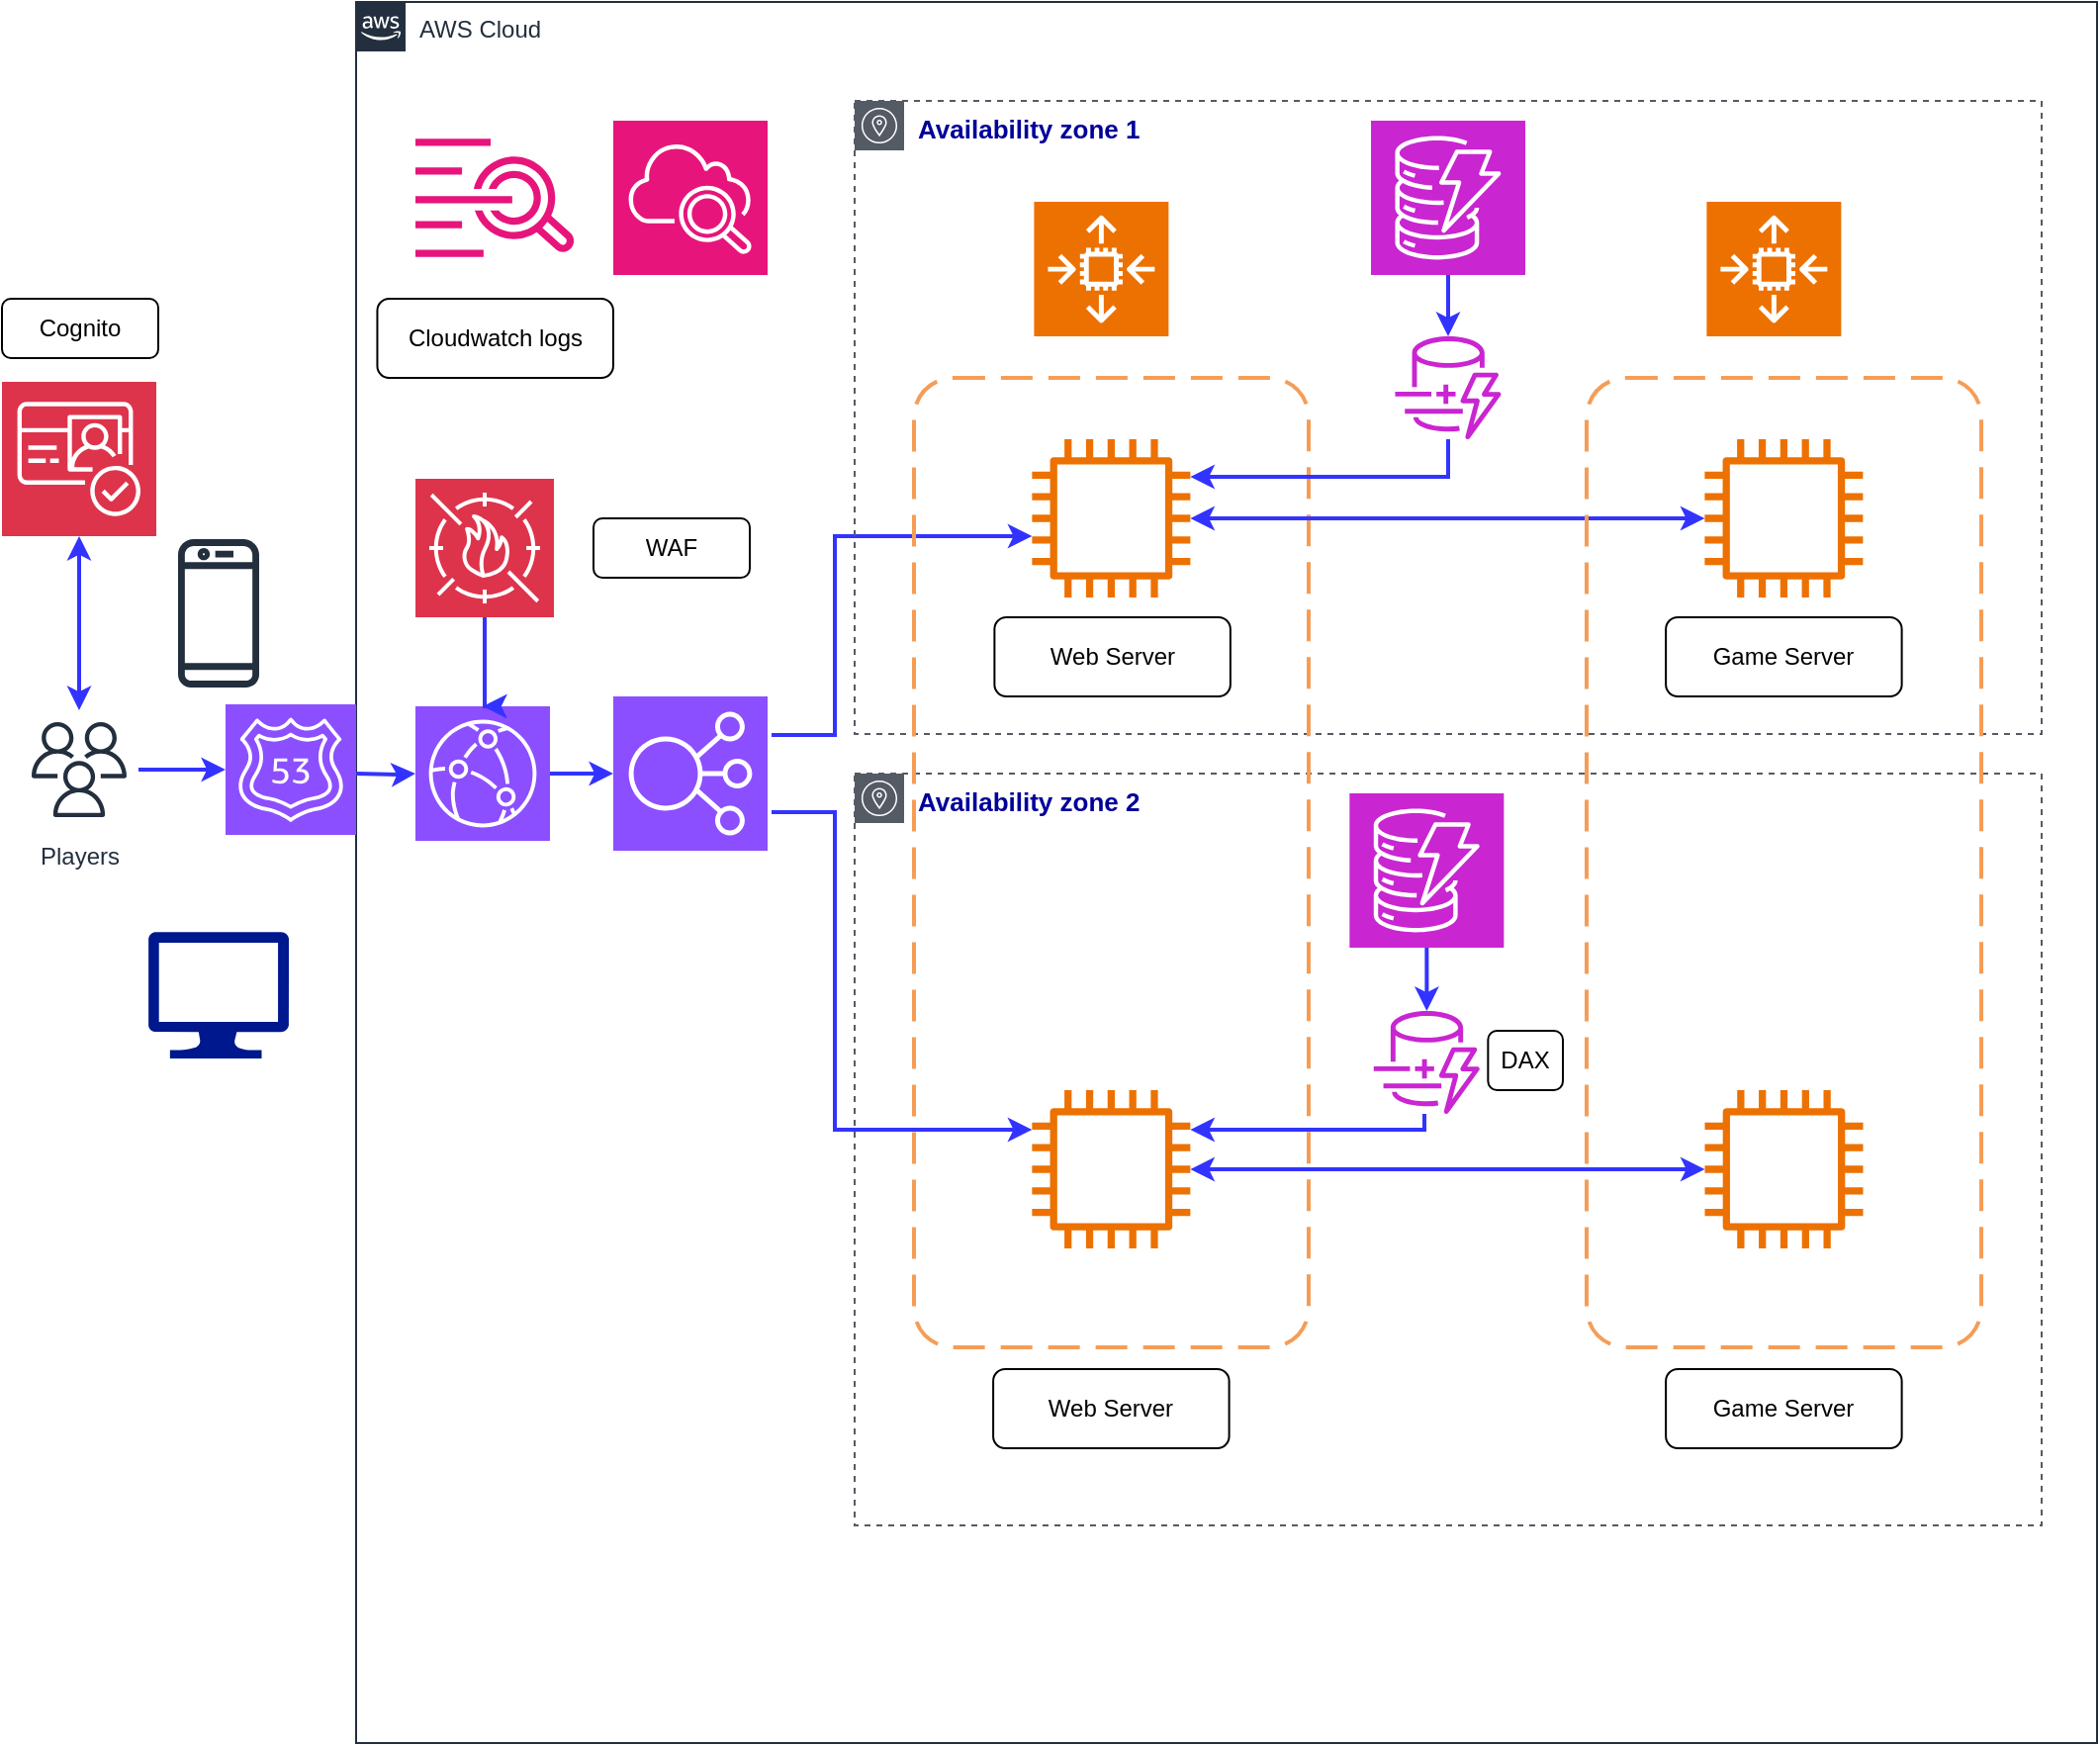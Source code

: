 <mxfile version="22.1.8" type="github">
  <diagram name="Page-1" id="d0QBPmn3JqpIGUC00Diu">
    <mxGraphModel dx="2049" dy="2768" grid="1" gridSize="10" guides="1" tooltips="1" connect="1" arrows="1" fold="1" page="1" pageScale="1" pageWidth="1169" pageHeight="1654" math="0" shadow="0">
      <root>
        <mxCell id="0" />
        <mxCell id="1" parent="0" />
        <mxCell id="wB-Hq6-462Kky3SHtKy7-2" value="AWS Cloud" style="points=[[0,0],[0.25,0],[0.5,0],[0.75,0],[1,0],[1,0.25],[1,0.5],[1,0.75],[1,1],[0.75,1],[0.5,1],[0.25,1],[0,1],[0,0.75],[0,0.5],[0,0.25]];outlineConnect=0;gradientColor=none;html=1;whiteSpace=wrap;fontSize=12;fontStyle=0;container=1;pointerEvents=0;collapsible=0;recursiveResize=0;shape=mxgraph.aws4.group;grIcon=mxgraph.aws4.group_aws_cloud_alt;strokeColor=#232F3E;fillColor=none;verticalAlign=top;align=left;spacingLeft=30;fontColor=#232F3E;dashed=0;" parent="1" vertex="1">
          <mxGeometry x="200" y="-600" width="880" height="880" as="geometry" />
        </mxCell>
        <mxCell id="qJTPOWWO7ZOpzd0XANFb-11" style="edgeStyle=orthogonalEdgeStyle;rounded=0;orthogonalLoop=1;jettySize=auto;html=1;exitX=1;exitY=0.25;exitDx=0;exitDy=0;exitPerimeter=0;strokeWidth=2;strokeColor=#3333FF;" edge="1" parent="wB-Hq6-462Kky3SHtKy7-2" target="qJTPOWWO7ZOpzd0XANFb-4">
          <mxGeometry relative="1" as="geometry">
            <mxPoint x="210" y="370.5" as="sourcePoint" />
            <Array as="points">
              <mxPoint x="242" y="371" />
              <mxPoint x="242" y="270" />
            </Array>
          </mxGeometry>
        </mxCell>
        <mxCell id="qJTPOWWO7ZOpzd0XANFb-12" style="edgeStyle=orthogonalEdgeStyle;rounded=0;orthogonalLoop=1;jettySize=auto;html=1;exitX=1;exitY=0.75;exitDx=0;exitDy=0;exitPerimeter=0;strokeWidth=2;strokeColor=#3333FF;" edge="1" parent="wB-Hq6-462Kky3SHtKy7-2" target="qJTPOWWO7ZOpzd0XANFb-6">
          <mxGeometry relative="1" as="geometry">
            <mxPoint x="210" y="409.5" as="sourcePoint" />
            <Array as="points">
              <mxPoint x="242" y="410" />
              <mxPoint x="242" y="570" />
            </Array>
          </mxGeometry>
        </mxCell>
        <mxCell id="wB-Hq6-462Kky3SHtKy7-10" value="" style="sketch=0;points=[[0,0,0],[0.25,0,0],[0.5,0,0],[0.75,0,0],[1,0,0],[0,1,0],[0.25,1,0],[0.5,1,0],[0.75,1,0],[1,1,0],[0,0.25,0],[0,0.5,0],[0,0.75,0],[1,0.25,0],[1,0.5,0],[1,0.75,0]];outlineConnect=0;fontColor=#232F3E;fillColor=#8C4FFF;strokeColor=#ffffff;dashed=0;verticalLabelPosition=bottom;verticalAlign=top;align=center;html=1;fontSize=12;fontStyle=0;aspect=fixed;shape=mxgraph.aws4.resourceIcon;resIcon=mxgraph.aws4.elastic_load_balancing;" parent="wB-Hq6-462Kky3SHtKy7-2" vertex="1">
          <mxGeometry x="130" y="351" width="78" height="78" as="geometry" />
        </mxCell>
        <mxCell id="wB-Hq6-462Kky3SHtKy7-12" value="&lt;b&gt;&lt;font color=&quot;#000099&quot; style=&quot;font-size: 13px;&quot;&gt;Availability zone 2&lt;/font&gt;&lt;/b&gt;" style="sketch=0;outlineConnect=0;gradientColor=none;html=1;whiteSpace=wrap;fontSize=12;fontStyle=0;shape=mxgraph.aws4.group;grIcon=mxgraph.aws4.group_availability_zone;strokeColor=#545B64;fillColor=none;verticalAlign=top;align=left;spacingLeft=30;fontColor=#545B64;dashed=1;" parent="wB-Hq6-462Kky3SHtKy7-2" vertex="1">
          <mxGeometry x="252" y="390" width="600" height="380" as="geometry" />
        </mxCell>
        <mxCell id="wB-Hq6-462Kky3SHtKy7-13" value="&lt;b&gt;&lt;font color=&quot;#000099&quot; style=&quot;font-size: 13px;&quot;&gt;Availability zone 1&lt;/font&gt;&lt;/b&gt;" style="sketch=0;outlineConnect=0;gradientColor=none;html=1;whiteSpace=wrap;fontSize=12;fontStyle=0;shape=mxgraph.aws4.group;grIcon=mxgraph.aws4.group_availability_zone;strokeColor=#545B64;fillColor=none;verticalAlign=top;align=left;spacingLeft=30;fontColor=#545B64;dashed=1;" parent="wB-Hq6-462Kky3SHtKy7-2" vertex="1">
          <mxGeometry x="252" y="50" width="600" height="320" as="geometry" />
        </mxCell>
        <mxCell id="qJTPOWWO7ZOpzd0XANFb-1" value="" style="rounded=1;arcSize=10;dashed=1;strokeColor=#F59D56;fillColor=none;gradientColor=none;dashPattern=8 4;strokeWidth=2;" vertex="1" parent="wB-Hq6-462Kky3SHtKy7-2">
          <mxGeometry x="282" y="190" width="199.5" height="490" as="geometry" />
        </mxCell>
        <mxCell id="qJTPOWWO7ZOpzd0XANFb-2" value="" style="sketch=0;points=[[0,0,0],[0.25,0,0],[0.5,0,0],[0.75,0,0],[1,0,0],[0,1,0],[0.25,1,0],[0.5,1,0],[0.75,1,0],[1,1,0],[0,0.25,0],[0,0.5,0],[0,0.75,0],[1,0.25,0],[1,0.5,0],[1,0.75,0]];outlineConnect=0;fontColor=#232F3E;fillColor=#ED7100;strokeColor=#ffffff;dashed=0;verticalLabelPosition=bottom;verticalAlign=top;align=center;html=1;fontSize=12;fontStyle=0;aspect=fixed;shape=mxgraph.aws4.resourceIcon;resIcon=mxgraph.aws4.auto_scaling2;" vertex="1" parent="wB-Hq6-462Kky3SHtKy7-2">
          <mxGeometry x="342.69" y="101" width="68" height="68" as="geometry" />
        </mxCell>
        <mxCell id="qJTPOWWO7ZOpzd0XANFb-18" style="edgeStyle=orthogonalEdgeStyle;rounded=0;orthogonalLoop=1;jettySize=auto;html=1;startArrow=classic;startFill=1;strokeWidth=2;strokeColor=#3333FF;" edge="1" parent="wB-Hq6-462Kky3SHtKy7-2" source="qJTPOWWO7ZOpzd0XANFb-4" target="qJTPOWWO7ZOpzd0XANFb-9">
          <mxGeometry relative="1" as="geometry" />
        </mxCell>
        <mxCell id="qJTPOWWO7ZOpzd0XANFb-4" value="" style="sketch=0;outlineConnect=0;fontColor=#232F3E;gradientColor=none;fillColor=#ED7100;strokeColor=none;dashed=0;verticalLabelPosition=bottom;verticalAlign=top;align=center;html=1;fontSize=12;fontStyle=0;aspect=fixed;pointerEvents=1;shape=mxgraph.aws4.instance2;" vertex="1" parent="wB-Hq6-462Kky3SHtKy7-2">
          <mxGeometry x="341.69" y="221" width="80" height="80" as="geometry" />
        </mxCell>
        <mxCell id="qJTPOWWO7ZOpzd0XANFb-19" style="edgeStyle=orthogonalEdgeStyle;rounded=0;orthogonalLoop=1;jettySize=auto;html=1;startArrow=classic;startFill=1;strokeColor=#3333FF;strokeWidth=2;" edge="1" parent="wB-Hq6-462Kky3SHtKy7-2" source="qJTPOWWO7ZOpzd0XANFb-6" target="qJTPOWWO7ZOpzd0XANFb-10">
          <mxGeometry relative="1" as="geometry" />
        </mxCell>
        <mxCell id="qJTPOWWO7ZOpzd0XANFb-6" value="" style="sketch=0;outlineConnect=0;fontColor=#232F3E;gradientColor=none;fillColor=#ED7100;strokeColor=none;dashed=0;verticalLabelPosition=bottom;verticalAlign=top;align=center;html=1;fontSize=12;fontStyle=0;aspect=fixed;pointerEvents=1;shape=mxgraph.aws4.instance2;" vertex="1" parent="wB-Hq6-462Kky3SHtKy7-2">
          <mxGeometry x="341.68" y="550" width="80" height="80" as="geometry" />
        </mxCell>
        <mxCell id="qJTPOWWO7ZOpzd0XANFb-7" value="" style="rounded=1;arcSize=10;dashed=1;strokeColor=#F59D56;fillColor=none;gradientColor=none;dashPattern=8 4;strokeWidth=2;" vertex="1" parent="wB-Hq6-462Kky3SHtKy7-2">
          <mxGeometry x="622" y="190" width="199.5" height="490" as="geometry" />
        </mxCell>
        <mxCell id="qJTPOWWO7ZOpzd0XANFb-8" value="" style="sketch=0;points=[[0,0,0],[0.25,0,0],[0.5,0,0],[0.75,0,0],[1,0,0],[0,1,0],[0.25,1,0],[0.5,1,0],[0.75,1,0],[1,1,0],[0,0.25,0],[0,0.5,0],[0,0.75,0],[1,0.25,0],[1,0.5,0],[1,0.75,0]];outlineConnect=0;fontColor=#232F3E;fillColor=#ED7100;strokeColor=#ffffff;dashed=0;verticalLabelPosition=bottom;verticalAlign=top;align=center;html=1;fontSize=12;fontStyle=0;aspect=fixed;shape=mxgraph.aws4.resourceIcon;resIcon=mxgraph.aws4.auto_scaling2;" vertex="1" parent="wB-Hq6-462Kky3SHtKy7-2">
          <mxGeometry x="682.69" y="101" width="68" height="68" as="geometry" />
        </mxCell>
        <mxCell id="qJTPOWWO7ZOpzd0XANFb-9" value="" style="sketch=0;outlineConnect=0;fontColor=#232F3E;gradientColor=none;fillColor=#ED7100;strokeColor=none;dashed=0;verticalLabelPosition=bottom;verticalAlign=top;align=center;html=1;fontSize=12;fontStyle=0;aspect=fixed;pointerEvents=1;shape=mxgraph.aws4.instance2;" vertex="1" parent="wB-Hq6-462Kky3SHtKy7-2">
          <mxGeometry x="681.69" y="221" width="80" height="80" as="geometry" />
        </mxCell>
        <mxCell id="qJTPOWWO7ZOpzd0XANFb-10" value="" style="sketch=0;outlineConnect=0;fontColor=#232F3E;gradientColor=none;fillColor=#ED7100;strokeColor=none;dashed=0;verticalLabelPosition=bottom;verticalAlign=top;align=center;html=1;fontSize=12;fontStyle=0;aspect=fixed;pointerEvents=1;shape=mxgraph.aws4.instance2;" vertex="1" parent="wB-Hq6-462Kky3SHtKy7-2">
          <mxGeometry x="681.75" y="550" width="80" height="80" as="geometry" />
        </mxCell>
        <mxCell id="qJTPOWWO7ZOpzd0XANFb-14" value="Web Server" style="rounded=1;whiteSpace=wrap;html=1;" vertex="1" parent="wB-Hq6-462Kky3SHtKy7-2">
          <mxGeometry x="322.69" y="311" width="119.25" height="40" as="geometry" />
        </mxCell>
        <mxCell id="qJTPOWWO7ZOpzd0XANFb-15" value="Web Server" style="rounded=1;whiteSpace=wrap;html=1;" vertex="1" parent="wB-Hq6-462Kky3SHtKy7-2">
          <mxGeometry x="322.05" y="691" width="119.25" height="40" as="geometry" />
        </mxCell>
        <mxCell id="qJTPOWWO7ZOpzd0XANFb-16" value="Game Server" style="rounded=1;whiteSpace=wrap;html=1;" vertex="1" parent="wB-Hq6-462Kky3SHtKy7-2">
          <mxGeometry x="662.06" y="311" width="119.25" height="40" as="geometry" />
        </mxCell>
        <mxCell id="qJTPOWWO7ZOpzd0XANFb-17" value="Game Server" style="rounded=1;whiteSpace=wrap;html=1;" vertex="1" parent="wB-Hq6-462Kky3SHtKy7-2">
          <mxGeometry x="662.06" y="691" width="119.25" height="40" as="geometry" />
        </mxCell>
        <mxCell id="qJTPOWWO7ZOpzd0XANFb-24" style="edgeStyle=orthogonalEdgeStyle;rounded=0;orthogonalLoop=1;jettySize=auto;html=1;strokeColor=#3333FF;strokeWidth=2;" edge="1" parent="wB-Hq6-462Kky3SHtKy7-2" source="qJTPOWWO7ZOpzd0XANFb-29" target="qJTPOWWO7ZOpzd0XANFb-4">
          <mxGeometry relative="1" as="geometry">
            <mxPoint x="552" y="200" as="sourcePoint" />
            <Array as="points">
              <mxPoint x="552" y="240" />
            </Array>
          </mxGeometry>
        </mxCell>
        <mxCell id="qJTPOWWO7ZOpzd0XANFb-23" value="" style="sketch=0;points=[[0,0,0],[0.25,0,0],[0.5,0,0],[0.75,0,0],[1,0,0],[0,1,0],[0.25,1,0],[0.5,1,0],[0.75,1,0],[1,1,0],[0,0.25,0],[0,0.5,0],[0,0.75,0],[1,0.25,0],[1,0.5,0],[1,0.75,0]];outlineConnect=0;fontColor=#232F3E;fillColor=#C925D1;strokeColor=#ffffff;dashed=0;verticalLabelPosition=bottom;verticalAlign=top;align=center;html=1;fontSize=12;fontStyle=0;aspect=fixed;shape=mxgraph.aws4.resourceIcon;resIcon=mxgraph.aws4.dynamodb;" vertex="1" parent="wB-Hq6-462Kky3SHtKy7-2">
          <mxGeometry x="513" y="60" width="78" height="78" as="geometry" />
        </mxCell>
        <mxCell id="qJTPOWWO7ZOpzd0XANFb-29" value="" style="sketch=0;outlineConnect=0;fontColor=#232F3E;gradientColor=none;fillColor=#C925D1;strokeColor=none;dashed=0;verticalLabelPosition=bottom;verticalAlign=top;align=center;html=1;fontSize=12;fontStyle=0;aspect=fixed;pointerEvents=1;shape=mxgraph.aws4.dynamodb_dax;" vertex="1" parent="wB-Hq6-462Kky3SHtKy7-2">
          <mxGeometry x="523.84" y="169" width="56.33" height="52" as="geometry" />
        </mxCell>
        <mxCell id="qJTPOWWO7ZOpzd0XANFb-30" style="edgeStyle=orthogonalEdgeStyle;rounded=0;orthogonalLoop=1;jettySize=auto;html=1;entryX=0.5;entryY=1;entryDx=0;entryDy=0;entryPerimeter=0;strokeWidth=2;strokeColor=#3333FF;endArrow=none;endFill=0;startArrow=classic;startFill=1;" edge="1" parent="wB-Hq6-462Kky3SHtKy7-2" source="qJTPOWWO7ZOpzd0XANFb-29" target="qJTPOWWO7ZOpzd0XANFb-23">
          <mxGeometry relative="1" as="geometry" />
        </mxCell>
        <mxCell id="qJTPOWWO7ZOpzd0XANFb-37" value="" style="group" vertex="1" connectable="0" parent="wB-Hq6-462Kky3SHtKy7-2">
          <mxGeometry x="502.17" y="360" width="78" height="202" as="geometry" />
        </mxCell>
        <mxCell id="qJTPOWWO7ZOpzd0XANFb-34" value="" style="sketch=0;points=[[0,0,0],[0.25,0,0],[0.5,0,0],[0.75,0,0],[1,0,0],[0,1,0],[0.25,1,0],[0.5,1,0],[0.75,1,0],[1,1,0],[0,0.25,0],[0,0.5,0],[0,0.75,0],[1,0.25,0],[1,0.5,0],[1,0.75,0]];outlineConnect=0;fontColor=#232F3E;fillColor=#C925D1;strokeColor=#ffffff;dashed=0;verticalLabelPosition=bottom;verticalAlign=top;align=center;html=1;fontSize=12;fontStyle=0;aspect=fixed;shape=mxgraph.aws4.resourceIcon;resIcon=mxgraph.aws4.dynamodb;" vertex="1" parent="qJTPOWWO7ZOpzd0XANFb-37">
          <mxGeometry y="40" width="78" height="78" as="geometry" />
        </mxCell>
        <mxCell id="qJTPOWWO7ZOpzd0XANFb-35" value="" style="sketch=0;outlineConnect=0;fontColor=#232F3E;gradientColor=none;fillColor=#C925D1;strokeColor=none;dashed=0;verticalLabelPosition=bottom;verticalAlign=top;align=center;html=1;fontSize=12;fontStyle=0;aspect=fixed;pointerEvents=1;shape=mxgraph.aws4.dynamodb_dax;" vertex="1" parent="qJTPOWWO7ZOpzd0XANFb-37">
          <mxGeometry x="10.84" y="150" width="56.33" height="52" as="geometry" />
        </mxCell>
        <mxCell id="qJTPOWWO7ZOpzd0XANFb-36" style="edgeStyle=orthogonalEdgeStyle;rounded=0;orthogonalLoop=1;jettySize=auto;html=1;entryX=0.5;entryY=1;entryDx=0;entryDy=0;entryPerimeter=0;strokeWidth=2;strokeColor=#3333FF;endArrow=none;endFill=0;startArrow=classic;startFill=1;" edge="1" parent="qJTPOWWO7ZOpzd0XANFb-37" source="qJTPOWWO7ZOpzd0XANFb-35" target="qJTPOWWO7ZOpzd0XANFb-34">
          <mxGeometry relative="1" as="geometry" />
        </mxCell>
        <mxCell id="qJTPOWWO7ZOpzd0XANFb-33" style="edgeStyle=orthogonalEdgeStyle;rounded=0;orthogonalLoop=1;jettySize=auto;html=1;strokeColor=#3333FF;strokeWidth=2;" edge="1" parent="wB-Hq6-462Kky3SHtKy7-2" source="qJTPOWWO7ZOpzd0XANFb-35" target="qJTPOWWO7ZOpzd0XANFb-6">
          <mxGeometry relative="1" as="geometry">
            <mxPoint x="552" y="500" as="sourcePoint" />
            <mxPoint x="422" y="540" as="targetPoint" />
            <Array as="points">
              <mxPoint x="540" y="570" />
            </Array>
          </mxGeometry>
        </mxCell>
        <mxCell id="qJTPOWWO7ZOpzd0XANFb-38" value="" style="sketch=0;points=[[0,0,0],[0.25,0,0],[0.5,0,0],[0.75,0,0],[1,0,0],[0,1,0],[0.25,1,0],[0.5,1,0],[0.75,1,0],[1,1,0],[0,0.25,0],[0,0.5,0],[0,0.75,0],[1,0.25,0],[1,0.5,0],[1,0.75,0]];points=[[0,0,0],[0.25,0,0],[0.5,0,0],[0.75,0,0],[1,0,0],[0,1,0],[0.25,1,0],[0.5,1,0],[0.75,1,0],[1,1,0],[0,0.25,0],[0,0.5,0],[0,0.75,0],[1,0.25,0],[1,0.5,0],[1,0.75,0]];outlineConnect=0;fontColor=#232F3E;fillColor=#E7157B;strokeColor=#ffffff;dashed=0;verticalLabelPosition=bottom;verticalAlign=top;align=center;html=1;fontSize=12;fontStyle=0;aspect=fixed;shape=mxgraph.aws4.resourceIcon;resIcon=mxgraph.aws4.cloudwatch_2;" vertex="1" parent="wB-Hq6-462Kky3SHtKy7-2">
          <mxGeometry x="130" y="60" width="78" height="78" as="geometry" />
        </mxCell>
        <mxCell id="qJTPOWWO7ZOpzd0XANFb-41" value="" style="sketch=0;points=[[0,0,0],[0.25,0,0],[0.5,0,0],[0.75,0,0],[1,0,0],[0,1,0],[0.25,1,0],[0.5,1,0],[0.75,1,0],[1,1,0],[0,0.25,0],[0,0.5,0],[0,0.75,0],[1,0.25,0],[1,0.5,0],[1,0.75,0]];outlineConnect=0;fontColor=#232F3E;fillColor=#8C4FFF;strokeColor=#ffffff;dashed=0;verticalLabelPosition=bottom;verticalAlign=top;align=center;html=1;fontSize=12;fontStyle=0;aspect=fixed;shape=mxgraph.aws4.resourceIcon;resIcon=mxgraph.aws4.cloudfront;" vertex="1" parent="wB-Hq6-462Kky3SHtKy7-2">
          <mxGeometry x="30" y="356" width="68" height="68" as="geometry" />
        </mxCell>
        <mxCell id="qJTPOWWO7ZOpzd0XANFb-49" value="" style="edgeStyle=orthogonalEdgeStyle;rounded=0;orthogonalLoop=1;jettySize=auto;html=1;strokeWidth=2;strokeColor=#3333FF;exitX=1;exitY=0.5;exitDx=0;exitDy=0;exitPerimeter=0;entryX=0;entryY=0.5;entryDx=0;entryDy=0;entryPerimeter=0;" edge="1" parent="wB-Hq6-462Kky3SHtKy7-2" source="qJTPOWWO7ZOpzd0XANFb-41" target="wB-Hq6-462Kky3SHtKy7-10">
          <mxGeometry relative="1" as="geometry">
            <mxPoint x="10" y="400" as="sourcePoint" />
            <mxPoint x="40" y="400" as="targetPoint" />
            <Array as="points" />
          </mxGeometry>
        </mxCell>
        <object label="" id="qJTPOWWO7ZOpzd0XANFb-50">
          <mxCell style="sketch=0;points=[[0,0,0],[0.25,0,0],[0.5,0,0],[0.75,0,0],[1,0,0],[0,1,0],[0.25,1,0],[0.5,1,0],[0.75,1,0],[1,1,0],[0,0.25,0],[0,0.5,0],[0,0.75,0],[1,0.25,0],[1,0.5,0],[1,0.75,0]];outlineConnect=0;fontColor=#232F3E;fillColor=#DD344C;strokeColor=#ffffff;dashed=0;verticalLabelPosition=bottom;verticalAlign=top;align=center;html=1;fontSize=12;fontStyle=0;aspect=fixed;shape=mxgraph.aws4.resourceIcon;resIcon=mxgraph.aws4.waf;whiteSpace=wrap;" vertex="1" parent="wB-Hq6-462Kky3SHtKy7-2">
            <mxGeometry x="30" y="241" width="70" height="70" as="geometry" />
          </mxCell>
        </object>
        <mxCell id="qJTPOWWO7ZOpzd0XANFb-51" style="edgeStyle=orthogonalEdgeStyle;rounded=0;orthogonalLoop=1;jettySize=auto;html=1;strokeColor=#3333FF;strokeWidth=2;entryX=0.5;entryY=0;entryDx=0;entryDy=0;entryPerimeter=0;" edge="1" parent="wB-Hq6-462Kky3SHtKy7-2" source="qJTPOWWO7ZOpzd0XANFb-50" target="qJTPOWWO7ZOpzd0XANFb-41">
          <mxGeometry relative="1" as="geometry">
            <mxPoint x="65" y="350" as="targetPoint" />
            <Array as="points">
              <mxPoint x="65" y="356" />
            </Array>
          </mxGeometry>
        </mxCell>
        <mxCell id="qJTPOWWO7ZOpzd0XANFb-52" value="" style="sketch=0;outlineConnect=0;fontColor=#232F3E;gradientColor=none;fillColor=#E7157B;strokeColor=none;dashed=0;verticalLabelPosition=bottom;verticalAlign=top;align=center;html=1;fontSize=12;fontStyle=0;aspect=fixed;pointerEvents=1;shape=mxgraph.aws4.cloudwatch_logs;" vertex="1" parent="wB-Hq6-462Kky3SHtKy7-2">
          <mxGeometry x="30" y="69" width="80.69" height="60" as="geometry" />
        </mxCell>
        <mxCell id="qJTPOWWO7ZOpzd0XANFb-53" value="Cloudwatch logs" style="rounded=1;whiteSpace=wrap;html=1;" vertex="1" parent="wB-Hq6-462Kky3SHtKy7-2">
          <mxGeometry x="10.72" y="150" width="119.25" height="40" as="geometry" />
        </mxCell>
        <mxCell id="qJTPOWWO7ZOpzd0XANFb-54" value="DAX" style="rounded=1;whiteSpace=wrap;html=1;" vertex="1" parent="wB-Hq6-462Kky3SHtKy7-2">
          <mxGeometry x="572.17" y="520" width="37.83" height="30" as="geometry" />
        </mxCell>
        <mxCell id="qJTPOWWO7ZOpzd0XANFb-56" value="WAF" style="rounded=1;whiteSpace=wrap;html=1;" vertex="1" parent="wB-Hq6-462Kky3SHtKy7-2">
          <mxGeometry x="120" y="261" width="79" height="30" as="geometry" />
        </mxCell>
        <mxCell id="wB-Hq6-462Kky3SHtKy7-4" value="Players" style="sketch=0;outlineConnect=0;fontColor=#232F3E;gradientColor=none;strokeColor=#232F3E;fillColor=#ffffff;dashed=0;verticalLabelPosition=bottom;verticalAlign=top;align=center;html=1;fontSize=12;fontStyle=0;aspect=fixed;shape=mxgraph.aws4.resourceIcon;resIcon=mxgraph.aws4.users;" parent="1" vertex="1">
          <mxGeometry x="30" y="-242" width="60" height="60" as="geometry" />
        </mxCell>
        <mxCell id="wB-Hq6-462Kky3SHtKy7-5" value="" style="sketch=0;outlineConnect=0;fontColor=#232F3E;gradientColor=none;fillColor=#232F3D;strokeColor=none;dashed=0;verticalLabelPosition=bottom;verticalAlign=top;align=center;html=1;fontSize=12;fontStyle=0;aspect=fixed;pointerEvents=1;shape=mxgraph.aws4.mobile_client;" parent="1" vertex="1">
          <mxGeometry x="110" y="-330" width="41" height="78" as="geometry" />
        </mxCell>
        <mxCell id="wB-Hq6-462Kky3SHtKy7-6" value="" style="sketch=0;aspect=fixed;pointerEvents=1;shadow=0;dashed=0;html=1;strokeColor=none;labelPosition=center;verticalLabelPosition=bottom;verticalAlign=top;align=center;fillColor=#00188D;shape=mxgraph.azure.computer" parent="1" vertex="1">
          <mxGeometry x="94.97" y="-130" width="71.06" height="63.95" as="geometry" />
        </mxCell>
        <mxCell id="qJTPOWWO7ZOpzd0XANFb-40" style="edgeStyle=orthogonalEdgeStyle;rounded=0;orthogonalLoop=1;jettySize=auto;html=1;strokeColor=#3333FF;startArrow=classic;startFill=1;strokeWidth=2;" edge="1" parent="1" source="qJTPOWWO7ZOpzd0XANFb-39" target="wB-Hq6-462Kky3SHtKy7-4">
          <mxGeometry relative="1" as="geometry" />
        </mxCell>
        <mxCell id="qJTPOWWO7ZOpzd0XANFb-39" value="" style="sketch=0;points=[[0,0,0],[0.25,0,0],[0.5,0,0],[0.75,0,0],[1,0,0],[0,1,0],[0.25,1,0],[0.5,1,0],[0.75,1,0],[1,1,0],[0,0.25,0],[0,0.5,0],[0,0.75,0],[1,0.25,0],[1,0.5,0],[1,0.75,0]];outlineConnect=0;fontColor=#232F3E;fillColor=#DD344C;strokeColor=#ffffff;dashed=0;verticalLabelPosition=bottom;verticalAlign=top;align=center;html=1;fontSize=12;fontStyle=0;aspect=fixed;shape=mxgraph.aws4.resourceIcon;resIcon=mxgraph.aws4.cognito;" vertex="1" parent="1">
          <mxGeometry x="21" y="-408" width="78" height="78" as="geometry" />
        </mxCell>
        <mxCell id="qJTPOWWO7ZOpzd0XANFb-45" value="" style="edgeStyle=orthogonalEdgeStyle;rounded=0;orthogonalLoop=1;jettySize=auto;html=1;strokeWidth=2;strokeColor=#3333FF;" edge="1" parent="1" source="wB-Hq6-462Kky3SHtKy7-4" target="qJTPOWWO7ZOpzd0XANFb-42">
          <mxGeometry relative="1" as="geometry">
            <mxPoint x="90" y="-210" as="sourcePoint" />
            <mxPoint x="330" y="-210" as="targetPoint" />
            <Array as="points" />
          </mxGeometry>
        </mxCell>
        <mxCell id="qJTPOWWO7ZOpzd0XANFb-42" value="" style="sketch=0;points=[[0,0,0],[0.25,0,0],[0.5,0,0],[0.75,0,0],[1,0,0],[0,1,0],[0.25,1,0],[0.5,1,0],[0.75,1,0],[1,1,0],[0,0.25,0],[0,0.5,0],[0,0.75,0],[1,0.25,0],[1,0.5,0],[1,0.75,0]];outlineConnect=0;fontColor=#232F3E;fillColor=#8C4FFF;strokeColor=#ffffff;dashed=0;verticalLabelPosition=bottom;verticalAlign=top;align=center;html=1;fontSize=12;fontStyle=0;aspect=fixed;shape=mxgraph.aws4.resourceIcon;resIcon=mxgraph.aws4.route_53;" vertex="1" parent="1">
          <mxGeometry x="134" y="-245" width="66" height="66" as="geometry" />
        </mxCell>
        <mxCell id="qJTPOWWO7ZOpzd0XANFb-48" value="" style="edgeStyle=orthogonalEdgeStyle;rounded=0;orthogonalLoop=1;jettySize=auto;html=1;strokeWidth=2;strokeColor=#3333FF;" edge="1" parent="1" target="qJTPOWWO7ZOpzd0XANFb-41">
          <mxGeometry relative="1" as="geometry">
            <mxPoint x="200" y="-210" as="sourcePoint" />
            <mxPoint x="144" y="-202" as="targetPoint" />
            <Array as="points" />
          </mxGeometry>
        </mxCell>
        <mxCell id="qJTPOWWO7ZOpzd0XANFb-55" value="Cognito" style="rounded=1;whiteSpace=wrap;html=1;" vertex="1" parent="1">
          <mxGeometry x="21" y="-450" width="79" height="30" as="geometry" />
        </mxCell>
      </root>
    </mxGraphModel>
  </diagram>
</mxfile>
